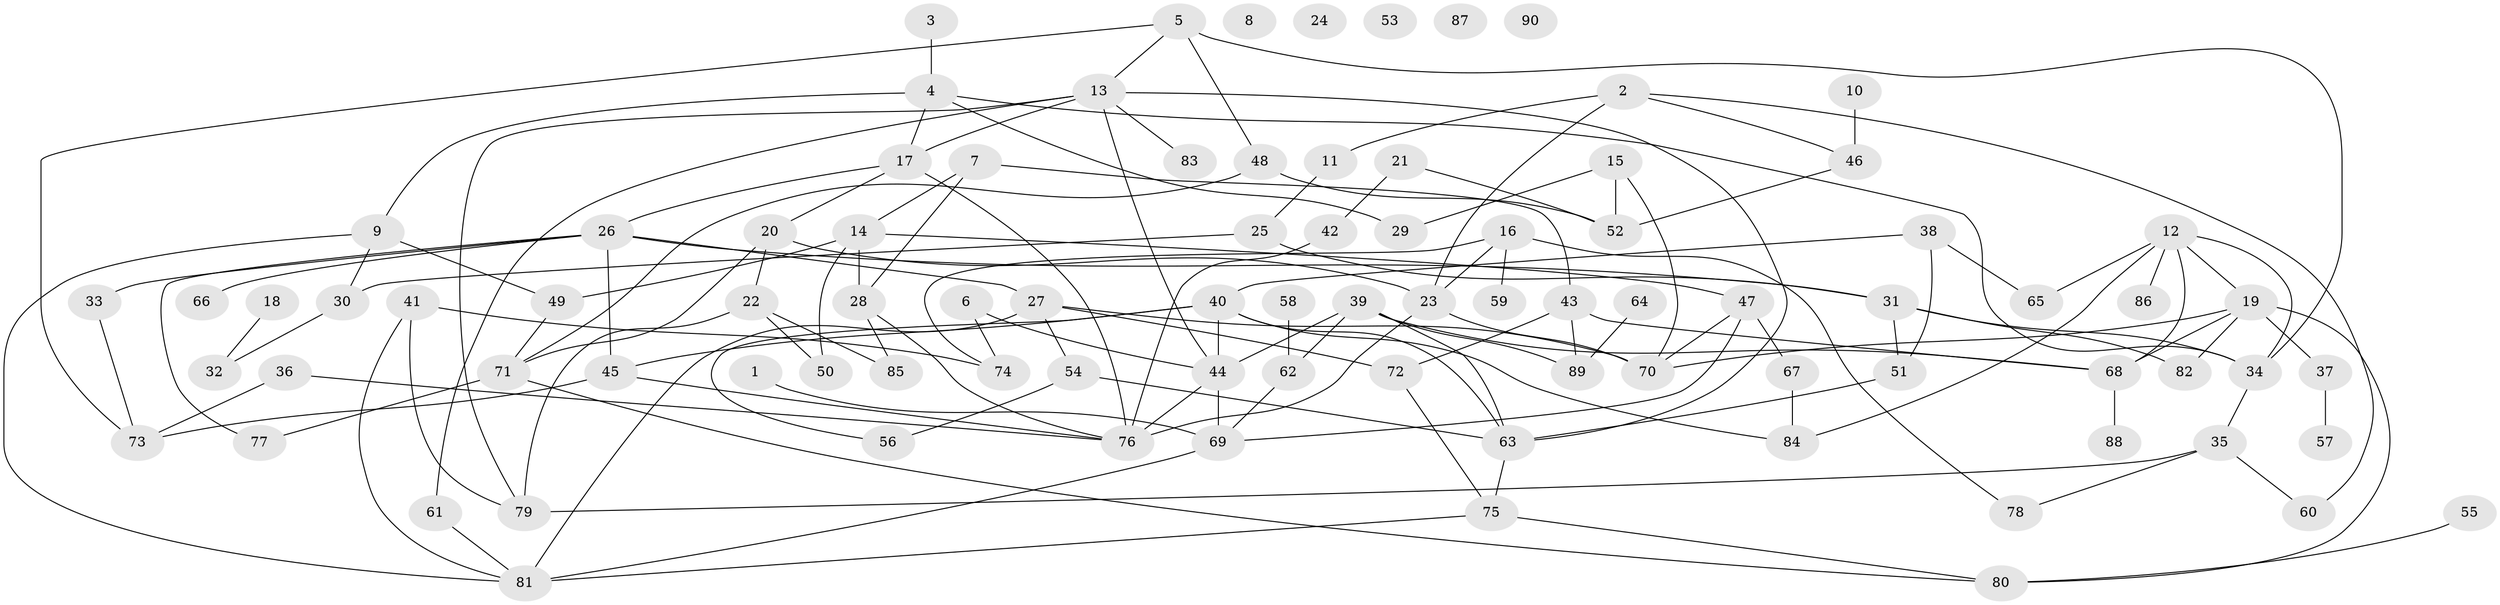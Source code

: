 // Generated by graph-tools (version 1.1) at 2025/00/03/09/25 03:00:50]
// undirected, 90 vertices, 140 edges
graph export_dot {
graph [start="1"]
  node [color=gray90,style=filled];
  1;
  2;
  3;
  4;
  5;
  6;
  7;
  8;
  9;
  10;
  11;
  12;
  13;
  14;
  15;
  16;
  17;
  18;
  19;
  20;
  21;
  22;
  23;
  24;
  25;
  26;
  27;
  28;
  29;
  30;
  31;
  32;
  33;
  34;
  35;
  36;
  37;
  38;
  39;
  40;
  41;
  42;
  43;
  44;
  45;
  46;
  47;
  48;
  49;
  50;
  51;
  52;
  53;
  54;
  55;
  56;
  57;
  58;
  59;
  60;
  61;
  62;
  63;
  64;
  65;
  66;
  67;
  68;
  69;
  70;
  71;
  72;
  73;
  74;
  75;
  76;
  77;
  78;
  79;
  80;
  81;
  82;
  83;
  84;
  85;
  86;
  87;
  88;
  89;
  90;
  1 -- 69;
  2 -- 11;
  2 -- 23;
  2 -- 46;
  2 -- 60;
  3 -- 4;
  4 -- 9;
  4 -- 17;
  4 -- 29;
  4 -- 34;
  5 -- 13;
  5 -- 34;
  5 -- 48;
  5 -- 73;
  6 -- 44;
  6 -- 74;
  7 -- 14;
  7 -- 28;
  7 -- 43;
  9 -- 30;
  9 -- 49;
  9 -- 81;
  10 -- 46;
  11 -- 25;
  12 -- 19;
  12 -- 34;
  12 -- 65;
  12 -- 68;
  12 -- 84;
  12 -- 86;
  13 -- 17;
  13 -- 44;
  13 -- 61;
  13 -- 63;
  13 -- 79;
  13 -- 83;
  14 -- 28;
  14 -- 47;
  14 -- 49;
  14 -- 50;
  15 -- 29;
  15 -- 52;
  15 -- 70;
  16 -- 23;
  16 -- 59;
  16 -- 74;
  16 -- 78;
  17 -- 20;
  17 -- 26;
  17 -- 76;
  18 -- 32;
  19 -- 37;
  19 -- 68;
  19 -- 70;
  19 -- 80;
  19 -- 82;
  20 -- 22;
  20 -- 23;
  20 -- 71;
  21 -- 42;
  21 -- 52;
  22 -- 50;
  22 -- 79;
  22 -- 85;
  23 -- 70;
  23 -- 76;
  25 -- 30;
  25 -- 31;
  26 -- 27;
  26 -- 31;
  26 -- 33;
  26 -- 45;
  26 -- 66;
  26 -- 77;
  27 -- 54;
  27 -- 70;
  27 -- 72;
  27 -- 81;
  28 -- 76;
  28 -- 85;
  30 -- 32;
  31 -- 34;
  31 -- 51;
  31 -- 82;
  33 -- 73;
  34 -- 35;
  35 -- 60;
  35 -- 78;
  35 -- 79;
  36 -- 73;
  36 -- 76;
  37 -- 57;
  38 -- 40;
  38 -- 51;
  38 -- 65;
  39 -- 44;
  39 -- 62;
  39 -- 63;
  39 -- 68;
  39 -- 89;
  40 -- 44;
  40 -- 45;
  40 -- 56;
  40 -- 63;
  40 -- 84;
  41 -- 74;
  41 -- 79;
  41 -- 81;
  42 -- 76;
  43 -- 68;
  43 -- 72;
  43 -- 89;
  44 -- 69;
  44 -- 76;
  45 -- 73;
  45 -- 76;
  46 -- 52;
  47 -- 67;
  47 -- 69;
  47 -- 70;
  48 -- 52;
  48 -- 71;
  49 -- 71;
  51 -- 63;
  54 -- 56;
  54 -- 63;
  55 -- 80;
  58 -- 62;
  61 -- 81;
  62 -- 69;
  63 -- 75;
  64 -- 89;
  67 -- 84;
  68 -- 88;
  69 -- 81;
  71 -- 77;
  71 -- 80;
  72 -- 75;
  75 -- 80;
  75 -- 81;
}

